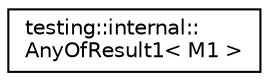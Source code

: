 digraph "クラス階層図"
{
  edge [fontname="Helvetica",fontsize="10",labelfontname="Helvetica",labelfontsize="10"];
  node [fontname="Helvetica",fontsize="10",shape=record];
  rankdir="LR";
  Node0 [label="testing::internal::\lAnyOfResult1\< M1 \>",height=0.2,width=0.4,color="black", fillcolor="white", style="filled",URL="$d6/da9/structtesting_1_1internal_1_1_any_of_result1.html"];
}
